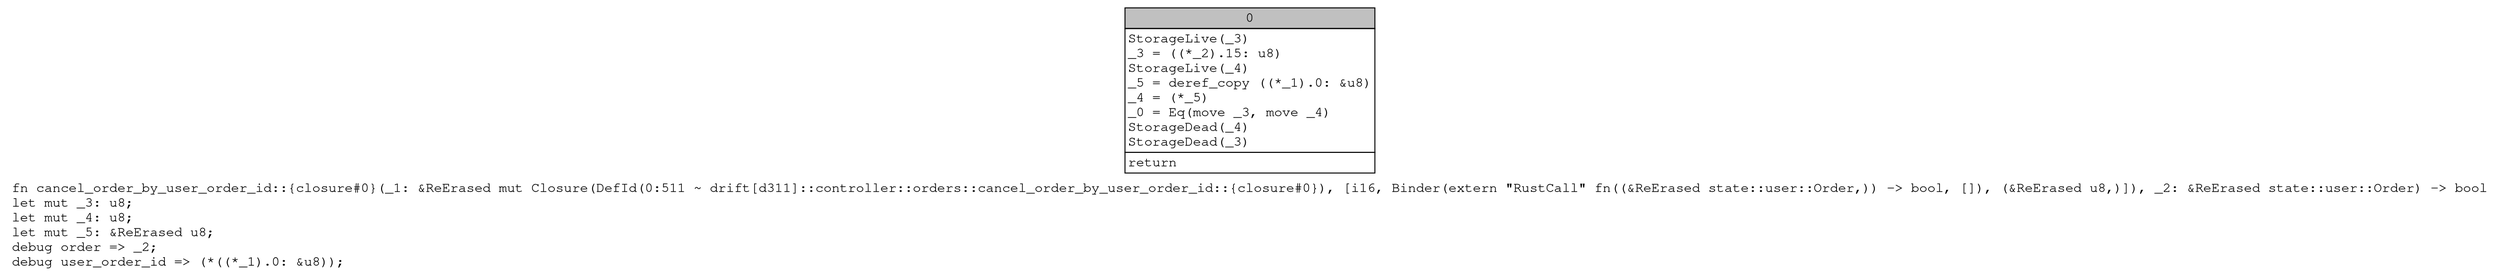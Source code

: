digraph Mir_0_511 {
    graph [fontname="Courier, monospace"];
    node [fontname="Courier, monospace"];
    edge [fontname="Courier, monospace"];
    label=<fn cancel_order_by_user_order_id::{closure#0}(_1: &amp;ReErased mut Closure(DefId(0:511 ~ drift[d311]::controller::orders::cancel_order_by_user_order_id::{closure#0}), [i16, Binder(extern &quot;RustCall&quot; fn((&amp;ReErased state::user::Order,)) -&gt; bool, []), (&amp;ReErased u8,)]), _2: &amp;ReErased state::user::Order) -&gt; bool<br align="left"/>let mut _3: u8;<br align="left"/>let mut _4: u8;<br align="left"/>let mut _5: &amp;ReErased u8;<br align="left"/>debug order =&gt; _2;<br align="left"/>debug user_order_id =&gt; (*((*_1).0: &amp;u8));<br align="left"/>>;
    bb0__0_511 [shape="none", label=<<table border="0" cellborder="1" cellspacing="0"><tr><td bgcolor="gray" align="center" colspan="1">0</td></tr><tr><td align="left" balign="left">StorageLive(_3)<br/>_3 = ((*_2).15: u8)<br/>StorageLive(_4)<br/>_5 = deref_copy ((*_1).0: &amp;u8)<br/>_4 = (*_5)<br/>_0 = Eq(move _3, move _4)<br/>StorageDead(_4)<br/>StorageDead(_3)<br/></td></tr><tr><td align="left">return</td></tr></table>>];
}
